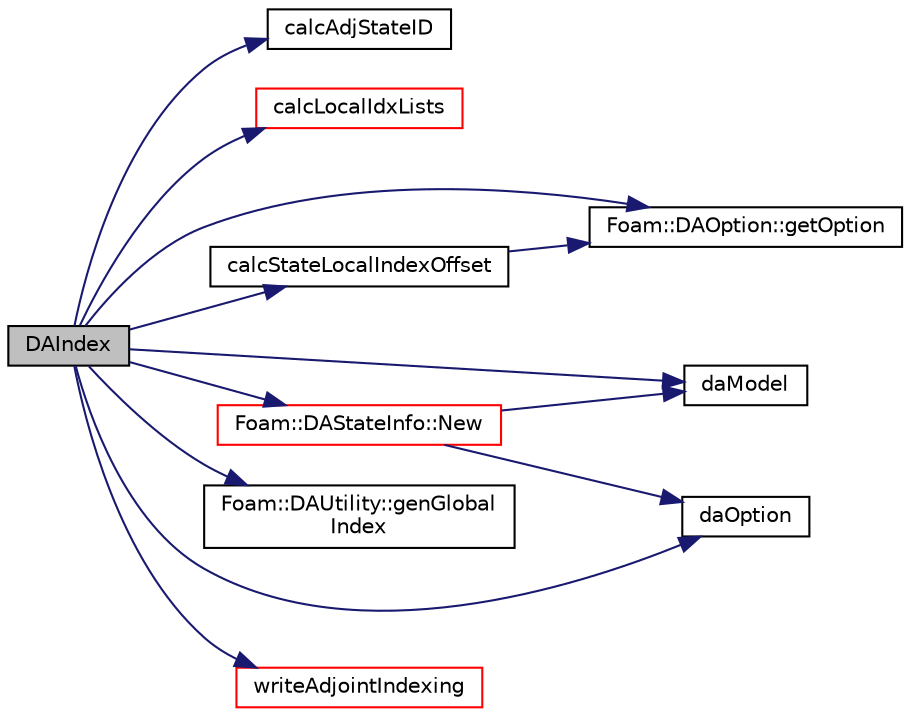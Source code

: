 digraph "DAIndex"
{
  bgcolor="transparent";
  edge [fontname="Helvetica",fontsize="10",labelfontname="Helvetica",labelfontsize="10"];
  node [fontname="Helvetica",fontsize="10",shape=record];
  rankdir="LR";
  Node0 [label="DAIndex",height=0.2,width=0.4,color="black", fillcolor="grey75", style="filled", fontcolor="black"];
  Node0 -> Node1 [color="midnightblue",fontsize="10",style="solid",fontname="Helvetica"];
  Node1 [label="calcAdjStateID",height=0.2,width=0.4,color="black",URL="$classFoam_1_1DAIndex.html#a176eb6c1a926766580ad38f515d73dc4",tooltip="set adjoint state unique ID: adjStateID "];
  Node0 -> Node2 [color="midnightblue",fontsize="10",style="solid",fontname="Helvetica"];
  Node2 [label="calcLocalIdxLists",height=0.2,width=0.4,color="red",URL="$classFoam_1_1DAIndex.html#ad2f0164351902998d2deae2f8e1cf34b",tooltip="compute local lists such as adjStateName4LocalAdjIdx and cellIFaceI4LocalAdjIdx; "];
  Node0 -> Node5 [color="midnightblue",fontsize="10",style="solid",fontname="Helvetica"];
  Node5 [label="calcStateLocalIndexOffset",height=0.2,width=0.4,color="black",URL="$classFoam_1_1DAIndex.html#aeef25af8d5a3bd21e402a5e6c864748b",tooltip="calculate stateLocalIndexOffset "];
  Node5 -> Node4 [color="midnightblue",fontsize="10",style="solid",fontname="Helvetica"];
  Node4 [label="Foam::DAOption::getOption",height=0.2,width=0.4,color="black",URL="$classFoam_1_1DAOption.html#a4d6d2622f32c466e367526f5cc05d0fb",tooltip="get an option from subDict and key "];
  Node0 -> Node6 [color="midnightblue",fontsize="10",style="solid",fontname="Helvetica"];
  Node6 [label="daModel",height=0.2,width=0.4,color="black",URL="$pyColoringCompressible_2createAdjoint_8H.html#adc28e15eebd1fcd331c1edad4145dc49"];
  Node0 -> Node7 [color="midnightblue",fontsize="10",style="solid",fontname="Helvetica"];
  Node7 [label="daOption",height=0.2,width=0.4,color="black",URL="$pyColoringCompressible_2createAdjoint_8H.html#a75fa363c8e8a3229461183017dd17311"];
  Node0 -> Node8 [color="midnightblue",fontsize="10",style="solid",fontname="Helvetica"];
  Node8 [label="Foam::DAUtility::genGlobal\lIndex",height=0.2,width=0.4,color="black",URL="$classFoam_1_1DAUtility.html#a60de1987fa392ee6e3780759505035c4",tooltip="generate global index numbering for local-global index transferring "];
  Node0 -> Node4 [color="midnightblue",fontsize="10",style="solid",fontname="Helvetica"];
  Node0 -> Node9 [color="midnightblue",fontsize="10",style="solid",fontname="Helvetica"];
  Node9 [label="Foam::DAStateInfo::New",height=0.2,width=0.4,color="red",URL="$classFoam_1_1DAStateInfo.html#a437855c825edfcbd543fa18c6be0a095"];
  Node9 -> Node7 [color="midnightblue",fontsize="10",style="solid",fontname="Helvetica"];
  Node9 -> Node6 [color="midnightblue",fontsize="10",style="solid",fontname="Helvetica"];
  Node0 -> Node17 [color="midnightblue",fontsize="10",style="solid",fontname="Helvetica"];
  Node17 [label="writeAdjointIndexing",height=0.2,width=0.4,color="red",URL="$classFoam_1_1DAIndex.html#a5ea2d9b49873d967653031239f6280e4",tooltip="write the adjoint indexing for debugging "];
}
